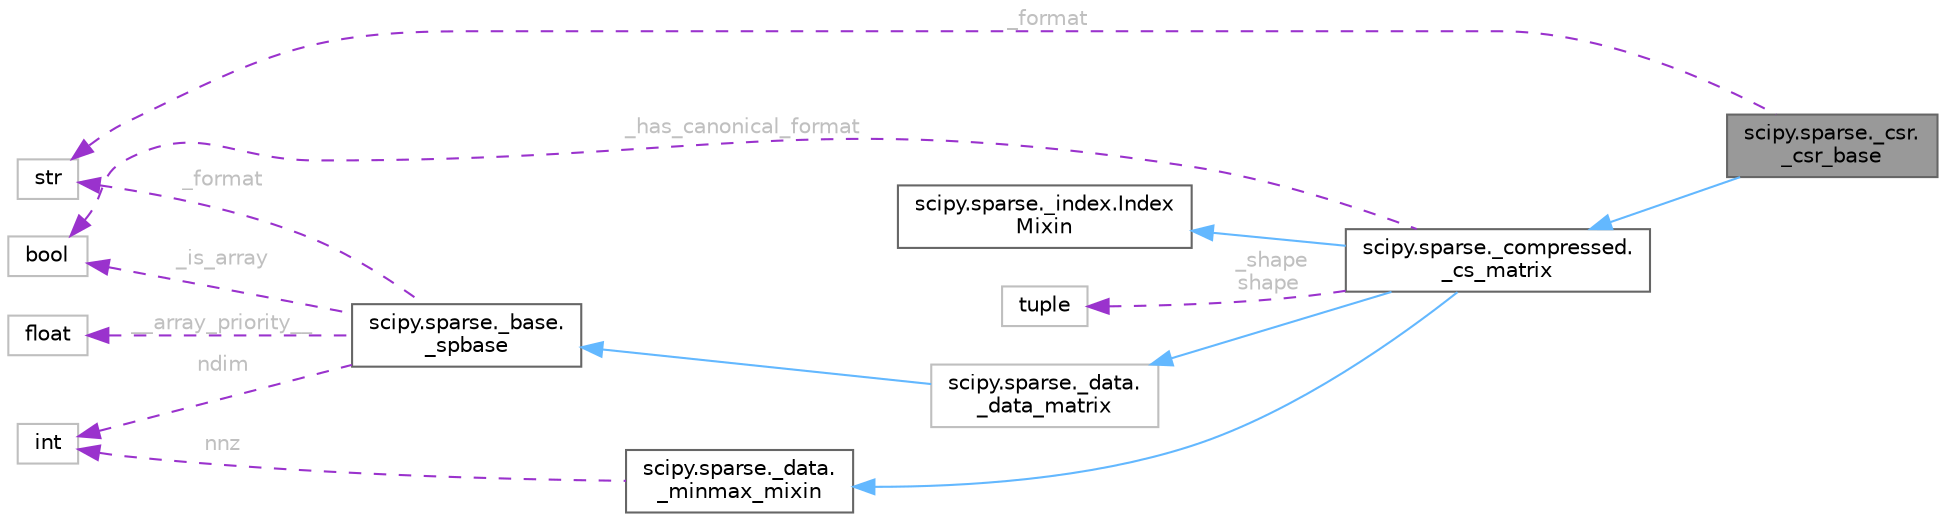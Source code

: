 digraph "scipy.sparse._csr._csr_base"
{
 // LATEX_PDF_SIZE
  bgcolor="transparent";
  edge [fontname=Helvetica,fontsize=10,labelfontname=Helvetica,labelfontsize=10];
  node [fontname=Helvetica,fontsize=10,shape=box,height=0.2,width=0.4];
  rankdir="LR";
  Node1 [id="Node000001",label="scipy.sparse._csr.\l_csr_base",height=0.2,width=0.4,color="gray40", fillcolor="grey60", style="filled", fontcolor="black",tooltip=" "];
  Node2 -> Node1 [id="edge14_Node000001_Node000002",dir="back",color="steelblue1",style="solid",tooltip=" "];
  Node2 [id="Node000002",label="scipy.sparse._compressed.\l_cs_matrix",height=0.2,width=0.4,color="gray40", fillcolor="white", style="filled",URL="$dd/dd4/classscipy_1_1sparse_1_1__compressed_1_1__cs__matrix.html",tooltip=" "];
  Node3 -> Node2 [id="edge15_Node000002_Node000003",dir="back",color="steelblue1",style="solid",tooltip=" "];
  Node3 [id="Node000003",label="scipy.sparse._data.\l_data_matrix",height=0.2,width=0.4,color="grey75", fillcolor="white", style="filled",URL="$d4/da4/classscipy_1_1sparse_1_1__data_1_1__data__matrix.html",tooltip=" "];
  Node4 -> Node3 [id="edge16_Node000003_Node000004",dir="back",color="steelblue1",style="solid",tooltip=" "];
  Node4 [id="Node000004",label="scipy.sparse._base.\l_spbase",height=0.2,width=0.4,color="gray40", fillcolor="white", style="filled",URL="$d7/daf/classscipy_1_1sparse_1_1__base_1_1__spbase.html",tooltip=" "];
  Node5 -> Node4 [id="edge17_Node000004_Node000005",dir="back",color="darkorchid3",style="dashed",tooltip=" ",label=" __array_priority__",fontcolor="grey" ];
  Node5 [id="Node000005",label="float",height=0.2,width=0.4,color="grey75", fillcolor="white", style="filled",tooltip=" "];
  Node6 -> Node4 [id="edge18_Node000004_Node000006",dir="back",color="darkorchid3",style="dashed",tooltip=" ",label=" _format",fontcolor="grey" ];
  Node6 [id="Node000006",label="str",height=0.2,width=0.4,color="grey75", fillcolor="white", style="filled",tooltip=" "];
  Node7 -> Node4 [id="edge19_Node000004_Node000007",dir="back",color="darkorchid3",style="dashed",tooltip=" ",label=" ndim",fontcolor="grey" ];
  Node7 [id="Node000007",label="int",height=0.2,width=0.4,color="grey75", fillcolor="white", style="filled",tooltip=" "];
  Node8 -> Node4 [id="edge20_Node000004_Node000008",dir="back",color="darkorchid3",style="dashed",tooltip=" ",label=" _is_array",fontcolor="grey" ];
  Node8 [id="Node000008",label="bool",height=0.2,width=0.4,color="grey75", fillcolor="white", style="filled",tooltip=" "];
  Node9 -> Node2 [id="edge21_Node000002_Node000009",dir="back",color="steelblue1",style="solid",tooltip=" "];
  Node9 [id="Node000009",label="scipy.sparse._data.\l_minmax_mixin",height=0.2,width=0.4,color="gray40", fillcolor="white", style="filled",URL="$d5/d0a/classscipy_1_1sparse_1_1__data_1_1__minmax__mixin.html",tooltip=" "];
  Node7 -> Node9 [id="edge22_Node000009_Node000007",dir="back",color="darkorchid3",style="dashed",tooltip=" ",label=" nnz",fontcolor="grey" ];
  Node10 -> Node2 [id="edge23_Node000002_Node000010",dir="back",color="steelblue1",style="solid",tooltip=" "];
  Node10 [id="Node000010",label="scipy.sparse._index.Index\lMixin",height=0.2,width=0.4,color="gray40", fillcolor="white", style="filled",URL="$d2/da5/classscipy_1_1sparse_1_1__index_1_1IndexMixin.html",tooltip=" "];
  Node11 -> Node2 [id="edge24_Node000002_Node000011",dir="back",color="darkorchid3",style="dashed",tooltip=" ",label=" _shape\nshape",fontcolor="grey" ];
  Node11 [id="Node000011",label="tuple",height=0.2,width=0.4,color="grey75", fillcolor="white", style="filled",tooltip=" "];
  Node8 -> Node2 [id="edge25_Node000002_Node000008",dir="back",color="darkorchid3",style="dashed",tooltip=" ",label=" _has_canonical_format",fontcolor="grey" ];
  Node6 -> Node1 [id="edge26_Node000001_Node000006",dir="back",color="darkorchid3",style="dashed",tooltip=" ",label=" _format",fontcolor="grey" ];
}
